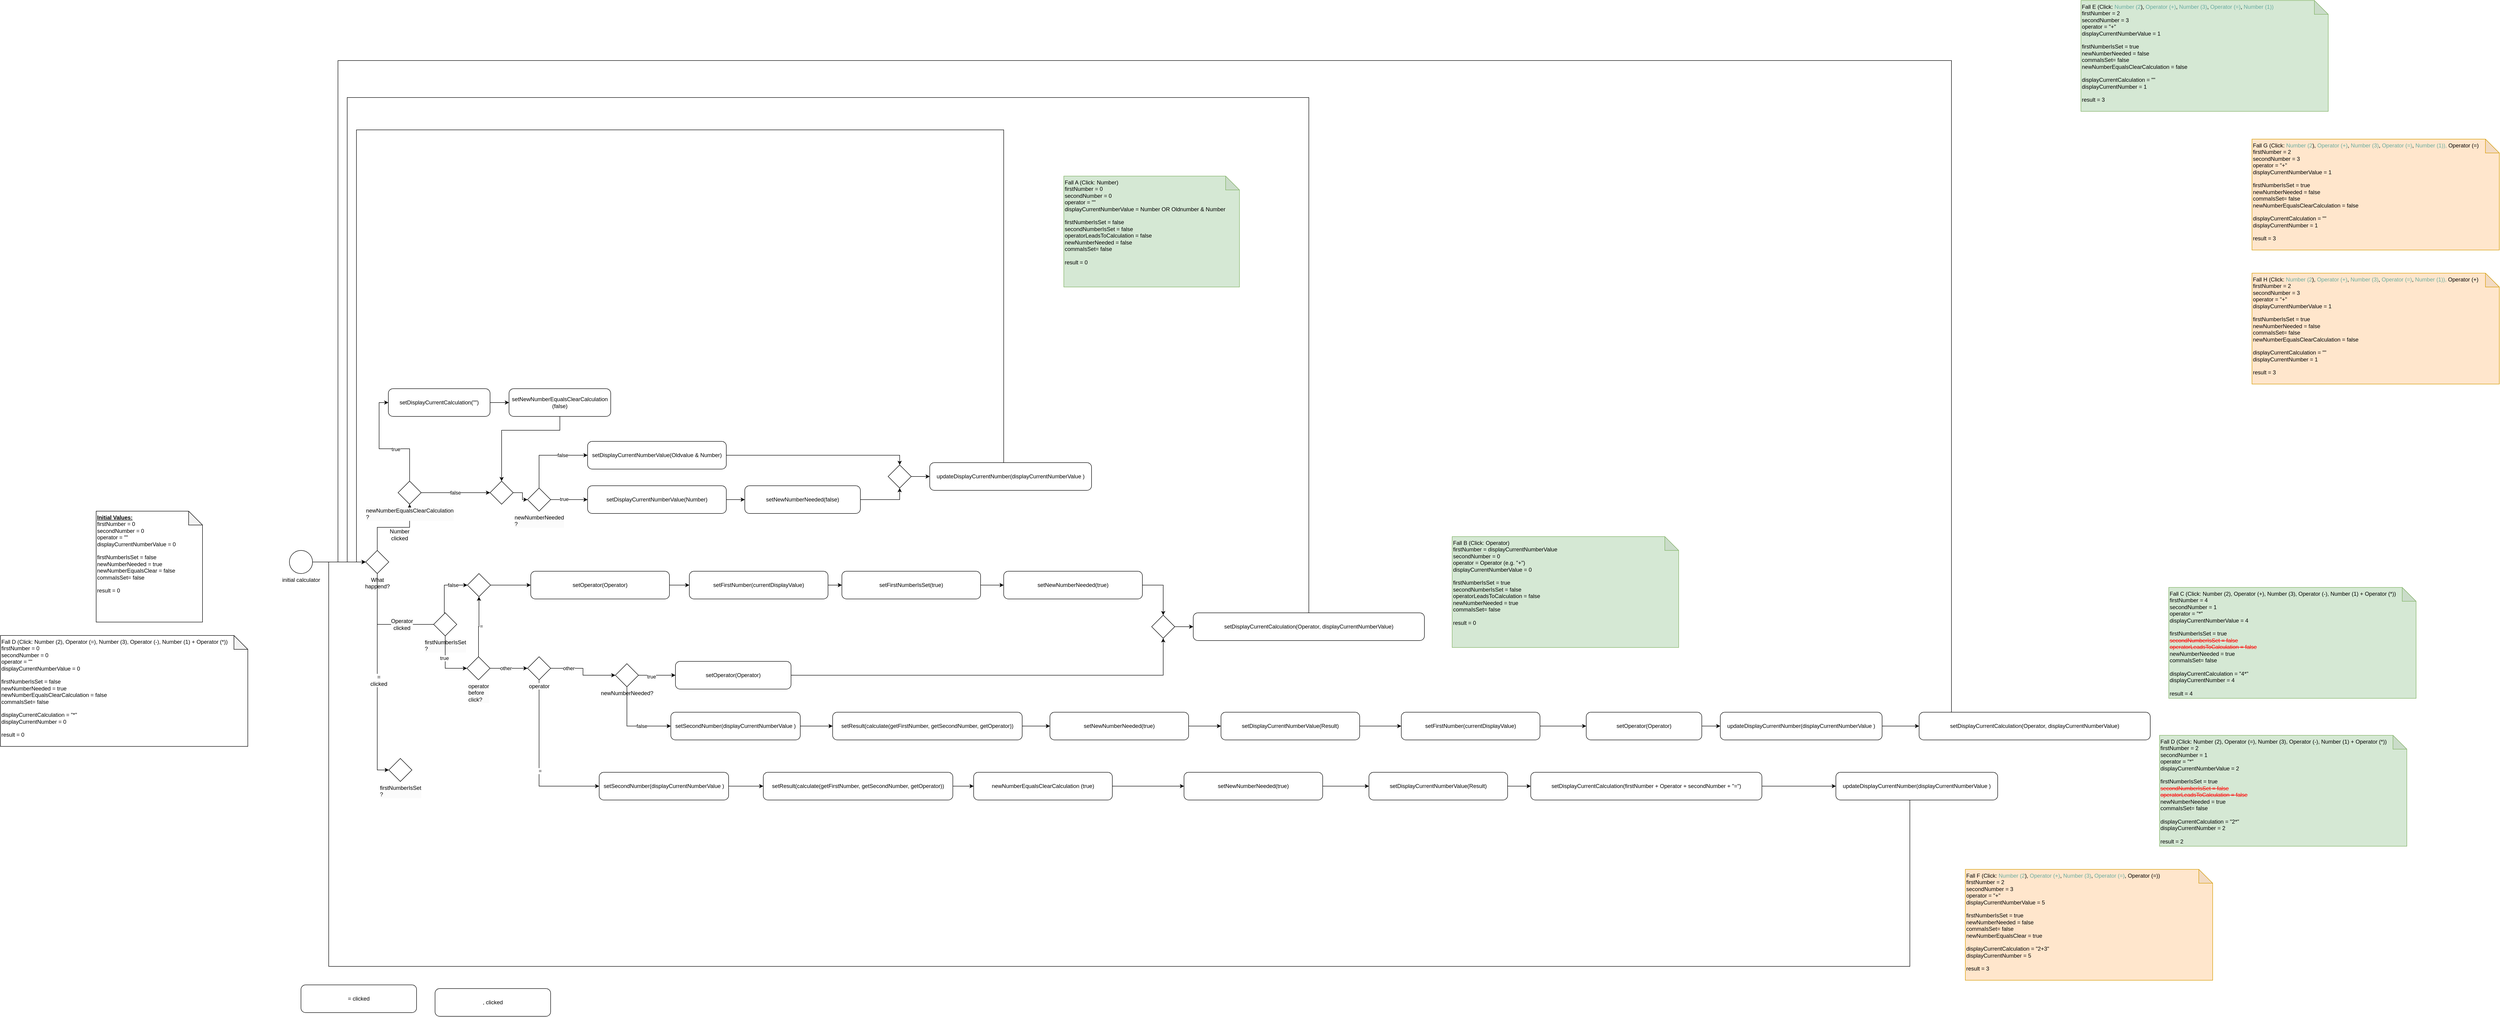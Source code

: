<mxfile version="24.6.4" type="github">
  <diagram name="Seite-1" id="TULq9JBRfpRznfRxP_a6">
    <mxGraphModel dx="6327" dy="3875" grid="1" gridSize="10" guides="1" tooltips="1" connect="1" arrows="1" fold="1" page="1" pageScale="1" pageWidth="827" pageHeight="1169" math="0" shadow="0">
      <root>
        <mxCell id="0" />
        <mxCell id="1" parent="0" />
        <mxCell id="Fg-CaH6uWcmNjKKQL-Lb-59" value="initial calculator&lt;div&gt;&lt;br&gt;&lt;/div&gt;" style="points=[[0.145,0.145,0],[0.5,0,0],[0.855,0.145,0],[1,0.5,0],[0.855,0.855,0],[0.5,1,0],[0.145,0.855,0],[0,0.5,0]];shape=mxgraph.bpmn.event;html=1;verticalLabelPosition=bottom;labelBackgroundColor=#ffffff;verticalAlign=top;align=center;perimeter=ellipsePerimeter;outlineConnect=0;aspect=fixed;outline=standard;symbol=general;" parent="1" vertex="1">
          <mxGeometry x="5" y="1330" width="50" height="50" as="geometry" />
        </mxCell>
        <mxCell id="Fg-CaH6uWcmNjKKQL-Lb-60" value="&lt;b style=&quot;&quot;&gt;&lt;u&gt;Initial Values:&lt;/u&gt;&lt;/b&gt;&lt;div style=&quot;&quot;&gt;firstNumber = 0&lt;/div&gt;&lt;div style=&quot;&quot;&gt;secondNumber = 0&lt;/div&gt;&lt;div style=&quot;&quot;&gt;&lt;span style=&quot;background-color: initial;&quot;&gt;operator = &quot;&quot;&lt;/span&gt;&lt;br&gt;&lt;/div&gt;&lt;div style=&quot;&quot;&gt;displayCurrentNumberValue = 0&lt;/div&gt;&lt;div style=&quot;&quot;&gt;&lt;br&gt;&lt;/div&gt;&lt;div style=&quot;&quot;&gt;firstNumberIsSet = false&lt;/div&gt;&lt;div style=&quot;&quot;&gt;newNumberNeeded = true&lt;br&gt;&lt;/div&gt;&lt;div style=&quot;&quot;&gt;newNumberEqualsClear = false&lt;br&gt;&lt;/div&gt;&lt;div style=&quot;&quot;&gt;commaIsSet= false&lt;/div&gt;&lt;div style=&quot;&quot;&gt;&lt;br&gt;&lt;/div&gt;&lt;div style=&quot;&quot;&gt;result = 0&lt;/div&gt;&lt;div style=&quot;&quot;&gt;&lt;br&gt;&lt;/div&gt;&lt;div style=&quot;&quot;&gt;&lt;br&gt;&lt;/div&gt;" style="shape=note;whiteSpace=wrap;html=1;backgroundOutline=1;darkOpacity=0.05;align=left;verticalAlign=top;" parent="1" vertex="1">
          <mxGeometry x="-413" y="1245" width="230" height="240" as="geometry" />
        </mxCell>
        <mxCell id="bzTohuIg5KcH0WSMDgMn-2" style="edgeStyle=orthogonalEdgeStyle;rounded=0;orthogonalLoop=1;jettySize=auto;html=1;entryX=0;entryY=0.5;entryDx=0;entryDy=0;entryPerimeter=0;" parent="1" source="Fg-CaH6uWcmNjKKQL-Lb-59" target="bzTohuIg5KcH0WSMDgMn-10" edge="1">
          <mxGeometry relative="1" as="geometry">
            <mxPoint x="140.0" y="1355" as="targetPoint" />
          </mxGeometry>
        </mxCell>
        <mxCell id="bzTohuIg5KcH0WSMDgMn-4" value="= clicked" style="points=[[0.25,0,0],[0.5,0,0],[0.75,0,0],[1,0.25,0],[1,0.5,0],[1,0.75,0],[0.75,1,0],[0.5,1,0],[0.25,1,0],[0,0.75,0],[0,0.5,0],[0,0.25,0]];shape=mxgraph.bpmn.task;whiteSpace=wrap;rectStyle=rounded;size=10;html=1;container=1;expand=0;collapsible=0;taskMarker=abstract;" parent="1" vertex="1">
          <mxGeometry x="30" y="2270" width="250" height="60" as="geometry" />
        </mxCell>
        <mxCell id="bzTohuIg5KcH0WSMDgMn-6" value=", clicked" style="points=[[0.25,0,0],[0.5,0,0],[0.75,0,0],[1,0.25,0],[1,0.5,0],[1,0.75,0],[0.75,1,0],[0.5,1,0],[0.25,1,0],[0,0.75,0],[0,0.5,0],[0,0.25,0]];shape=mxgraph.bpmn.task;whiteSpace=wrap;rectStyle=rounded;size=10;html=1;container=1;expand=0;collapsible=0;taskMarker=abstract;" parent="1" vertex="1">
          <mxGeometry x="320" y="2278" width="250" height="60" as="geometry" />
        </mxCell>
        <mxCell id="bzTohuIg5KcH0WSMDgMn-7" style="edgeStyle=orthogonalEdgeStyle;rounded=0;orthogonalLoop=1;jettySize=auto;html=1;exitX=0.5;exitY=0;exitDx=0;exitDy=0;entryX=0.5;entryY=1;entryDx=0;entryDy=0;exitPerimeter=0;entryPerimeter=0;" parent="1" source="bzTohuIg5KcH0WSMDgMn-10" target="riTxQ7_qYJKk73l6RCX5-39" edge="1">
          <mxGeometry relative="1" as="geometry">
            <mxPoint x="180.0" y="1315" as="sourcePoint" />
            <mxPoint x="370" y="1275" as="targetPoint" />
          </mxGeometry>
        </mxCell>
        <mxCell id="bzTohuIg5KcH0WSMDgMn-8" value="&lt;span style=&quot;font-size: 12px; text-wrap: wrap; background-color: rgb(251, 251, 251);&quot;&gt;Number clicked&lt;/span&gt;" style="edgeLabel;html=1;align=center;verticalAlign=middle;resizable=0;points=[];" parent="bzTohuIg5KcH0WSMDgMn-7" vertex="1" connectable="0">
          <mxGeometry x="0.056" y="-1" relative="1" as="geometry">
            <mxPoint x="8" y="15" as="offset" />
          </mxGeometry>
        </mxCell>
        <mxCell id="bzTohuIg5KcH0WSMDgMn-10" value="&lt;span style=&quot;text-wrap: wrap; background-color: rgb(251, 251, 251);&quot;&gt;What happend?&lt;/span&gt;" style="points=[[0.25,0.25,0],[0.5,0,0],[0.75,0.25,0],[1,0.5,0],[0.75,0.75,0],[0.5,1,0],[0.25,0.75,0],[0,0.5,0]];shape=mxgraph.bpmn.gateway2;html=1;verticalLabelPosition=bottom;labelBackgroundColor=#ffffff;verticalAlign=top;align=center;perimeter=rhombusPerimeter;outlineConnect=0;outline=none;symbol=none;" parent="1" vertex="1">
          <mxGeometry x="170" y="1330" width="50" height="50" as="geometry" />
        </mxCell>
        <mxCell id="bzTohuIg5KcH0WSMDgMn-33" style="edgeStyle=orthogonalEdgeStyle;rounded=0;orthogonalLoop=1;jettySize=auto;html=1;exitX=0.5;exitY=1;exitDx=0;exitDy=0;exitPerimeter=0;entryX=0;entryY=0.5;entryDx=0;entryDy=0;entryPerimeter=0;" parent="1" source="bzTohuIg5KcH0WSMDgMn-10" target="SQ6d-c_O_gUoqqVQVbk4-1" edge="1">
          <mxGeometry relative="1" as="geometry">
            <mxPoint x="280" y="1600" as="targetPoint" />
            <Array as="points">
              <mxPoint x="195" y="1490" />
              <mxPoint x="350" y="1490" />
            </Array>
          </mxGeometry>
        </mxCell>
        <mxCell id="bzTohuIg5KcH0WSMDgMn-35" value="&lt;span style=&quot;font-size: 12px; text-wrap: wrap; background-color: rgb(251, 251, 251);&quot;&gt;Operator clicked&lt;/span&gt;" style="edgeLabel;html=1;align=center;verticalAlign=middle;resizable=0;points=[];" parent="bzTohuIg5KcH0WSMDgMn-33" vertex="1" connectable="0">
          <mxGeometry x="-0.053" y="2" relative="1" as="geometry">
            <mxPoint x="22" y="2" as="offset" />
          </mxGeometry>
        </mxCell>
        <mxCell id="bzTohuIg5KcH0WSMDgMn-11" value="&lt;div style=&quot;text-align: left; text-wrap: wrap; background-color: rgb(251, 251, 251);&quot;&gt;newNumberNeeded ?&lt;/div&gt;" style="points=[[0.25,0.25,0],[0.5,0,0],[0.75,0.25,0],[1,0.5,0],[0.75,0.75,0],[0.5,1,0],[0.25,0.75,0],[0,0.5,0]];shape=mxgraph.bpmn.gateway2;html=1;verticalLabelPosition=bottom;labelBackgroundColor=#ffffff;verticalAlign=top;align=center;perimeter=rhombusPerimeter;outlineConnect=0;outline=none;symbol=none;" parent="1" vertex="1">
          <mxGeometry x="520" y="1195" width="50" height="50" as="geometry" />
        </mxCell>
        <mxCell id="bzTohuIg5KcH0WSMDgMn-16" value="&lt;span style=&quot;text-align: left;&quot;&gt;setDisplayCurrentNumberValue(Number)&lt;/span&gt;" style="points=[[0.25,0,0],[0.5,0,0],[0.75,0,0],[1,0.25,0],[1,0.5,0],[1,0.75,0],[0.75,1,0],[0.5,1,0],[0.25,1,0],[0,0.75,0],[0,0.5,0],[0,0.25,0]];shape=mxgraph.bpmn.task;whiteSpace=wrap;rectStyle=rounded;size=10;html=1;container=1;expand=0;collapsible=0;taskMarker=abstract;" parent="1" vertex="1">
          <mxGeometry x="650" y="1190" width="300" height="60" as="geometry" />
        </mxCell>
        <mxCell id="bzTohuIg5KcH0WSMDgMn-17" style="edgeStyle=orthogonalEdgeStyle;rounded=0;orthogonalLoop=1;jettySize=auto;html=1;entryX=0;entryY=0.5;entryDx=0;entryDy=0;entryPerimeter=0;" parent="1" source="bzTohuIg5KcH0WSMDgMn-11" target="bzTohuIg5KcH0WSMDgMn-16" edge="1">
          <mxGeometry relative="1" as="geometry" />
        </mxCell>
        <mxCell id="bzTohuIg5KcH0WSMDgMn-18" value="true" style="edgeLabel;html=1;align=center;verticalAlign=middle;resizable=0;points=[];" parent="bzTohuIg5KcH0WSMDgMn-17" vertex="1" connectable="0">
          <mxGeometry x="-0.283" y="1" relative="1" as="geometry">
            <mxPoint as="offset" />
          </mxGeometry>
        </mxCell>
        <mxCell id="bzTohuIg5KcH0WSMDgMn-19" value="&lt;span style=&quot;text-align: left;&quot;&gt;setDisplayCurrentNumberValue(Oldvalue &amp;amp; Number)&lt;/span&gt;" style="points=[[0.25,0,0],[0.5,0,0],[0.75,0,0],[1,0.25,0],[1,0.5,0],[1,0.75,0],[0.75,1,0],[0.5,1,0],[0.25,1,0],[0,0.75,0],[0,0.5,0],[0,0.25,0]];shape=mxgraph.bpmn.task;whiteSpace=wrap;rectStyle=rounded;size=10;html=1;container=1;expand=0;collapsible=0;taskMarker=abstract;" parent="1" vertex="1">
          <mxGeometry x="650" y="1094" width="300" height="60" as="geometry" />
        </mxCell>
        <mxCell id="bzTohuIg5KcH0WSMDgMn-20" style="edgeStyle=orthogonalEdgeStyle;rounded=0;orthogonalLoop=1;jettySize=auto;html=1;entryX=0;entryY=0.5;entryDx=0;entryDy=0;entryPerimeter=0;exitX=0.5;exitY=0;exitDx=0;exitDy=0;exitPerimeter=0;" parent="1" source="bzTohuIg5KcH0WSMDgMn-11" target="bzTohuIg5KcH0WSMDgMn-19" edge="1">
          <mxGeometry relative="1" as="geometry">
            <Array as="points">
              <mxPoint x="545" y="1124" />
            </Array>
          </mxGeometry>
        </mxCell>
        <mxCell id="bzTohuIg5KcH0WSMDgMn-22" value="false" style="edgeLabel;html=1;align=center;verticalAlign=middle;resizable=0;points=[];" parent="bzTohuIg5KcH0WSMDgMn-20" vertex="1" connectable="0">
          <mxGeometry x="-0.019" y="-1" relative="1" as="geometry">
            <mxPoint x="35" y="-1" as="offset" />
          </mxGeometry>
        </mxCell>
        <mxCell id="bzTohuIg5KcH0WSMDgMn-23" value="&lt;div style=&quot;text-align: left;&quot;&gt;setNewNumberNeeded(false)&lt;/div&gt;" style="points=[[0.25,0,0],[0.5,0,0],[0.75,0,0],[1,0.25,0],[1,0.5,0],[1,0.75,0],[0.75,1,0],[0.5,1,0],[0.25,1,0],[0,0.75,0],[0,0.5,0],[0,0.25,0]];shape=mxgraph.bpmn.task;whiteSpace=wrap;rectStyle=rounded;size=10;html=1;container=1;expand=0;collapsible=0;taskMarker=abstract;" parent="1" vertex="1">
          <mxGeometry x="990" y="1190" width="250" height="60" as="geometry" />
        </mxCell>
        <mxCell id="bzTohuIg5KcH0WSMDgMn-24" value="&lt;div style=&quot;text-align: left;&quot;&gt;updateDisplayCurrentNumber(&lt;span style=&quot;background-color: initial;&quot;&gt;displayCurrentNumberValue&lt;/span&gt;&lt;span style=&quot;background-color: initial;&quot;&gt;&amp;nbsp;)&lt;/span&gt;&lt;/div&gt;" style="points=[[0.25,0,0],[0.5,0,0],[0.75,0,0],[1,0.25,0],[1,0.5,0],[1,0.75,0],[0.75,1,0],[0.5,1,0],[0.25,1,0],[0,0.75,0],[0,0.5,0],[0,0.25,0]];shape=mxgraph.bpmn.task;whiteSpace=wrap;rectStyle=rounded;size=10;html=1;container=1;expand=0;collapsible=0;taskMarker=abstract;" parent="1" vertex="1">
          <mxGeometry x="1390" y="1140" width="350" height="60" as="geometry" />
        </mxCell>
        <mxCell id="bzTohuIg5KcH0WSMDgMn-25" value="&lt;div style=&quot;text-align: left; text-wrap: wrap; background-color: rgb(251, 251, 251);&quot;&gt;&lt;br&gt;&lt;/div&gt;" style="points=[[0.25,0.25,0],[0.5,0,0],[0.75,0.25,0],[1,0.5,0],[0.75,0.75,0],[0.5,1,0],[0.25,0.75,0],[0,0.5,0]];shape=mxgraph.bpmn.gateway2;html=1;verticalLabelPosition=bottom;labelBackgroundColor=#ffffff;verticalAlign=top;align=center;perimeter=rhombusPerimeter;outlineConnect=0;outline=none;symbol=none;" parent="1" vertex="1">
          <mxGeometry x="1300" y="1145" width="50" height="50" as="geometry" />
        </mxCell>
        <mxCell id="bzTohuIg5KcH0WSMDgMn-26" style="edgeStyle=orthogonalEdgeStyle;rounded=0;orthogonalLoop=1;jettySize=auto;html=1;entryX=0;entryY=0.5;entryDx=0;entryDy=0;entryPerimeter=0;" parent="1" source="bzTohuIg5KcH0WSMDgMn-16" target="bzTohuIg5KcH0WSMDgMn-23" edge="1">
          <mxGeometry relative="1" as="geometry" />
        </mxCell>
        <mxCell id="bzTohuIg5KcH0WSMDgMn-27" style="edgeStyle=orthogonalEdgeStyle;rounded=0;orthogonalLoop=1;jettySize=auto;html=1;entryX=0.5;entryY=0;entryDx=0;entryDy=0;entryPerimeter=0;" parent="1" source="bzTohuIg5KcH0WSMDgMn-19" target="bzTohuIg5KcH0WSMDgMn-25" edge="1">
          <mxGeometry relative="1" as="geometry" />
        </mxCell>
        <mxCell id="bzTohuIg5KcH0WSMDgMn-28" style="edgeStyle=orthogonalEdgeStyle;rounded=0;orthogonalLoop=1;jettySize=auto;html=1;entryX=0.5;entryY=1;entryDx=0;entryDy=0;entryPerimeter=0;" parent="1" source="bzTohuIg5KcH0WSMDgMn-23" target="bzTohuIg5KcH0WSMDgMn-25" edge="1">
          <mxGeometry relative="1" as="geometry" />
        </mxCell>
        <mxCell id="bzTohuIg5KcH0WSMDgMn-29" style="edgeStyle=orthogonalEdgeStyle;rounded=0;orthogonalLoop=1;jettySize=auto;html=1;entryX=0;entryY=0.5;entryDx=0;entryDy=0;entryPerimeter=0;" parent="1" source="bzTohuIg5KcH0WSMDgMn-25" target="bzTohuIg5KcH0WSMDgMn-24" edge="1">
          <mxGeometry relative="1" as="geometry" />
        </mxCell>
        <mxCell id="bzTohuIg5KcH0WSMDgMn-32" value="&lt;div style=&quot;&quot;&gt;Fall A (Click: Number)&lt;/div&gt;&lt;div style=&quot;&quot;&gt;firstNumber = 0&lt;/div&gt;&lt;div style=&quot;&quot;&gt;secondNumber = 0&lt;/div&gt;&lt;div style=&quot;&quot;&gt;&lt;span style=&quot;background-color: initial;&quot;&gt;operator = &quot;&quot;&lt;/span&gt;&lt;br&gt;&lt;/div&gt;&lt;div style=&quot;&quot;&gt;displayCurrentNumberValue = Number OR Oldnumber &amp;amp; Number&lt;/div&gt;&lt;div style=&quot;&quot;&gt;&lt;br&gt;&lt;/div&gt;&lt;div style=&quot;&quot;&gt;firstNumberIsSet = false&lt;br&gt;&lt;/div&gt;&lt;div style=&quot;&quot;&gt;secondNumberIsSet = false&lt;br&gt;&lt;/div&gt;&lt;div style=&quot;&quot;&gt;operatorLeadsToCalculation = false&lt;/div&gt;&lt;div style=&quot;&quot;&gt;newNumberNeeded = false&lt;br&gt;&lt;/div&gt;&lt;div style=&quot;&quot;&gt;commaIsSet= false&lt;/div&gt;&lt;div style=&quot;&quot;&gt;&lt;br&gt;&lt;/div&gt;&lt;div style=&quot;&quot;&gt;result = 0&lt;/div&gt;&lt;div style=&quot;&quot;&gt;&lt;br&gt;&lt;/div&gt;&lt;div style=&quot;&quot;&gt;&lt;br&gt;&lt;/div&gt;" style="shape=note;whiteSpace=wrap;html=1;backgroundOutline=1;darkOpacity=0.05;align=left;verticalAlign=top;fillColor=#d5e8d4;strokeColor=#82b366;" parent="1" vertex="1">
          <mxGeometry x="1680" y="520" width="380" height="240" as="geometry" />
        </mxCell>
        <mxCell id="bzTohuIg5KcH0WSMDgMn-34" value="&lt;span style=&quot;text-align: left;&quot;&gt;setOperator(Operator)&lt;/span&gt;" style="points=[[0.25,0,0],[0.5,0,0],[0.75,0,0],[1,0.25,0],[1,0.5,0],[1,0.75,0],[0.75,1,0],[0.5,1,0],[0.25,1,0],[0,0.75,0],[0,0.5,0],[0,0.25,0]];shape=mxgraph.bpmn.task;whiteSpace=wrap;rectStyle=rounded;size=10;html=1;container=1;expand=0;collapsible=0;taskMarker=abstract;" parent="1" vertex="1">
          <mxGeometry x="840" y="1570" width="250" height="60" as="geometry" />
        </mxCell>
        <mxCell id="bzTohuIg5KcH0WSMDgMn-36" style="edgeStyle=orthogonalEdgeStyle;rounded=0;orthogonalLoop=1;jettySize=auto;html=1;entryX=0;entryY=0.5;entryDx=0;entryDy=0;entryPerimeter=0;" parent="1" source="bzTohuIg5KcH0WSMDgMn-24" target="bzTohuIg5KcH0WSMDgMn-10" edge="1">
          <mxGeometry relative="1" as="geometry">
            <Array as="points">
              <mxPoint x="1550" y="420" />
              <mxPoint x="150" y="420" />
              <mxPoint x="150" y="1355" />
            </Array>
          </mxGeometry>
        </mxCell>
        <mxCell id="SQ6d-c_O_gUoqqVQVbk4-6" style="edgeStyle=orthogonalEdgeStyle;rounded=0;orthogonalLoop=1;jettySize=auto;html=1;entryX=0;entryY=0.5;entryDx=0;entryDy=0;entryPerimeter=0;exitX=0.5;exitY=0;exitDx=0;exitDy=0;exitPerimeter=0;" parent="1" source="SQ6d-c_O_gUoqqVQVbk4-1" target="riTxQ7_qYJKk73l6RCX5-11" edge="1">
          <mxGeometry relative="1" as="geometry">
            <mxPoint x="470" y="1390" as="targetPoint" />
            <Array as="points">
              <mxPoint x="340" y="1465" />
              <mxPoint x="340" y="1405" />
            </Array>
          </mxGeometry>
        </mxCell>
        <mxCell id="SQ6d-c_O_gUoqqVQVbk4-7" value="false" style="edgeLabel;html=1;align=center;verticalAlign=middle;resizable=0;points=[];" parent="SQ6d-c_O_gUoqqVQVbk4-6" vertex="1" connectable="0">
          <mxGeometry x="0.605" y="-1" relative="1" as="geometry">
            <mxPoint x="-9" y="-1" as="offset" />
          </mxGeometry>
        </mxCell>
        <mxCell id="SQ6d-c_O_gUoqqVQVbk4-1" value="&lt;div style=&quot;text-align: left; text-wrap: wrap; background-color: rgb(251, 251, 251);&quot;&gt;firstNumberIsSet ?&lt;br&gt;&lt;/div&gt;" style="points=[[0.25,0.25,0],[0.5,0,0],[0.75,0.25,0],[1,0.5,0],[0.75,0.75,0],[0.5,1,0],[0.25,0.75,0],[0,0.5,0]];shape=mxgraph.bpmn.gateway2;html=1;verticalLabelPosition=bottom;labelBackgroundColor=#ffffff;verticalAlign=top;align=center;perimeter=rhombusPerimeter;outlineConnect=0;outline=none;symbol=none;" parent="1" vertex="1">
          <mxGeometry x="317" y="1465" width="50" height="50" as="geometry" />
        </mxCell>
        <mxCell id="SQ6d-c_O_gUoqqVQVbk4-4" style="edgeStyle=orthogonalEdgeStyle;rounded=0;orthogonalLoop=1;jettySize=auto;html=1;entryX=0;entryY=0.5;entryDx=0;entryDy=0;entryPerimeter=0;exitX=0.5;exitY=1;exitDx=0;exitDy=0;exitPerimeter=0;" parent="1" source="SQ6d-c_O_gUoqqVQVbk4-1" target="riTxQ7_qYJKk73l6RCX5-10" edge="1">
          <mxGeometry relative="1" as="geometry" />
        </mxCell>
        <mxCell id="SQ6d-c_O_gUoqqVQVbk4-5" value="true" style="edgeLabel;html=1;align=center;verticalAlign=middle;resizable=0;points=[];" parent="SQ6d-c_O_gUoqqVQVbk4-4" vertex="1" connectable="0">
          <mxGeometry x="-0.186" y="-2" relative="1" as="geometry">
            <mxPoint as="offset" />
          </mxGeometry>
        </mxCell>
        <mxCell id="SQ6d-c_O_gUoqqVQVbk4-9" value="&lt;span style=&quot;text-align: left;&quot;&gt;setOperator(Operator)&lt;/span&gt;" style="points=[[0.25,0,0],[0.5,0,0],[0.75,0,0],[1,0.25,0],[1,0.5,0],[1,0.75,0],[0.75,1,0],[0.5,1,0],[0.25,1,0],[0,0.75,0],[0,0.5,0],[0,0.25,0]];shape=mxgraph.bpmn.task;whiteSpace=wrap;rectStyle=rounded;size=10;html=1;container=1;expand=0;collapsible=0;taskMarker=abstract;" parent="1" vertex="1">
          <mxGeometry x="527" y="1375" width="300" height="60" as="geometry" />
        </mxCell>
        <mxCell id="SQ6d-c_O_gUoqqVQVbk4-10" style="edgeStyle=orthogonalEdgeStyle;rounded=0;orthogonalLoop=1;jettySize=auto;html=1;entryX=0.5;entryY=0;entryDx=0;entryDy=0;entryPerimeter=0;" parent="1" source="SQ6d-c_O_gUoqqVQVbk4-18" target="SQ6d-c_O_gUoqqVQVbk4-24" edge="1">
          <mxGeometry relative="1" as="geometry">
            <mxPoint x="790" y="1400" as="targetPoint" />
          </mxGeometry>
        </mxCell>
        <mxCell id="SQ6d-c_O_gUoqqVQVbk4-52" style="edgeStyle=orthogonalEdgeStyle;rounded=0;orthogonalLoop=1;jettySize=auto;html=1;" parent="1" source="SQ6d-c_O_gUoqqVQVbk4-11" target="bzTohuIg5KcH0WSMDgMn-10" edge="1">
          <mxGeometry relative="1" as="geometry">
            <Array as="points">
              <mxPoint x="2210" y="350" />
              <mxPoint x="130" y="350" />
              <mxPoint x="130" y="1355" />
            </Array>
          </mxGeometry>
        </mxCell>
        <mxCell id="SQ6d-c_O_gUoqqVQVbk4-11" value="&lt;span style=&quot;text-align: left;&quot;&gt;setDisplayCurrentCalculation(Operator,&amp;nbsp;&lt;/span&gt;&lt;span style=&quot;text-align: left;&quot;&gt;displayCurrentNumberValue&lt;/span&gt;&lt;span style=&quot;text-align: left;&quot;&gt;)&lt;/span&gt;" style="points=[[0.25,0,0],[0.5,0,0],[0.75,0,0],[1,0.25,0],[1,0.5,0],[1,0.75,0],[0.75,1,0],[0.5,1,0],[0.25,1,0],[0,0.75,0],[0,0.5,0],[0,0.25,0]];shape=mxgraph.bpmn.task;whiteSpace=wrap;rectStyle=rounded;size=10;html=1;container=1;expand=0;collapsible=0;taskMarker=abstract;" parent="1" vertex="1">
          <mxGeometry x="1960" y="1465" width="500" height="60" as="geometry" />
        </mxCell>
        <mxCell id="SQ6d-c_O_gUoqqVQVbk4-14" value="" style="edgeStyle=orthogonalEdgeStyle;rounded=0;orthogonalLoop=1;jettySize=auto;html=1;entryX=0;entryY=0.5;entryDx=0;entryDy=0;entryPerimeter=0;" parent="1" source="SQ6d-c_O_gUoqqVQVbk4-9" target="SQ6d-c_O_gUoqqVQVbk4-13" edge="1">
          <mxGeometry relative="1" as="geometry">
            <mxPoint x="750" y="1400" as="sourcePoint" />
            <mxPoint x="1200" y="1400" as="targetPoint" />
          </mxGeometry>
        </mxCell>
        <mxCell id="SQ6d-c_O_gUoqqVQVbk4-13" value="&lt;span style=&quot;text-align: left;&quot;&gt;setFirstNumber(currentDisplayValue)&lt;/span&gt;" style="points=[[0.25,0,0],[0.5,0,0],[0.75,0,0],[1,0.25,0],[1,0.5,0],[1,0.75,0],[0.75,1,0],[0.5,1,0],[0.25,1,0],[0,0.75,0],[0,0.5,0],[0,0.25,0]];shape=mxgraph.bpmn.task;whiteSpace=wrap;rectStyle=rounded;size=10;html=1;container=1;expand=0;collapsible=0;taskMarker=abstract;" parent="1" vertex="1">
          <mxGeometry x="870" y="1375" width="300" height="60" as="geometry" />
        </mxCell>
        <mxCell id="SQ6d-c_O_gUoqqVQVbk4-15" value="&lt;div style=&quot;&quot;&gt;Fall B (Click: Operator)&lt;/div&gt;&lt;div style=&quot;&quot;&gt;firstNumber = displayCurrentNumberValue&amp;nbsp;&lt;/div&gt;&lt;div style=&quot;&quot;&gt;secondNumber = 0&lt;/div&gt;&lt;div style=&quot;&quot;&gt;&lt;span style=&quot;background-color: initial;&quot;&gt;operator = Operator (e.g. &quot;+&quot;)&lt;/span&gt;&lt;br&gt;&lt;/div&gt;&lt;div style=&quot;&quot;&gt;displayCurrentNumberValue = 0&lt;/div&gt;&lt;div style=&quot;&quot;&gt;&lt;br&gt;&lt;/div&gt;&lt;div style=&quot;&quot;&gt;firstNumberIsSet = true&lt;br&gt;&lt;/div&gt;&lt;div style=&quot;&quot;&gt;secondNumberIsSet = false&lt;br&gt;&lt;/div&gt;&lt;div style=&quot;&quot;&gt;operatorLeadsToCalculation = false&lt;/div&gt;&lt;div style=&quot;&quot;&gt;newNumberNeeded = true&lt;br&gt;&lt;/div&gt;&lt;div style=&quot;&quot;&gt;commaIsSet= false&lt;/div&gt;&lt;div style=&quot;&quot;&gt;&lt;br&gt;&lt;/div&gt;&lt;div style=&quot;&quot;&gt;result = 0&lt;/div&gt;&lt;div style=&quot;&quot;&gt;&lt;br&gt;&lt;/div&gt;&lt;div style=&quot;&quot;&gt;&lt;br&gt;&lt;/div&gt;" style="shape=note;whiteSpace=wrap;html=1;backgroundOutline=1;darkOpacity=0.05;align=left;verticalAlign=top;fillColor=#d5e8d4;strokeColor=#82b366;" parent="1" vertex="1">
          <mxGeometry x="2520" y="1300" width="490" height="240" as="geometry" />
        </mxCell>
        <mxCell id="SQ6d-c_O_gUoqqVQVbk4-16" value="&lt;span style=&quot;text-align: left;&quot;&gt;setFirstNumberIsSet(true)&lt;/span&gt;" style="points=[[0.25,0,0],[0.5,0,0],[0.75,0,0],[1,0.25,0],[1,0.5,0],[1,0.75,0],[0.75,1,0],[0.5,1,0],[0.25,1,0],[0,0.75,0],[0,0.5,0],[0,0.25,0]];shape=mxgraph.bpmn.task;whiteSpace=wrap;rectStyle=rounded;size=10;html=1;container=1;expand=0;collapsible=0;taskMarker=abstract;" parent="1" vertex="1">
          <mxGeometry x="1200" y="1375" width="300" height="60" as="geometry" />
        </mxCell>
        <mxCell id="SQ6d-c_O_gUoqqVQVbk4-19" value="" style="edgeStyle=orthogonalEdgeStyle;rounded=0;orthogonalLoop=1;jettySize=auto;html=1;entryX=0;entryY=0.5;entryDx=0;entryDy=0;entryPerimeter=0;" parent="1" source="SQ6d-c_O_gUoqqVQVbk4-13" target="SQ6d-c_O_gUoqqVQVbk4-16" edge="1">
          <mxGeometry relative="1" as="geometry">
            <mxPoint x="1130" y="1400" as="sourcePoint" />
            <mxPoint x="1981" y="1400" as="targetPoint" />
          </mxGeometry>
        </mxCell>
        <mxCell id="SQ6d-c_O_gUoqqVQVbk4-18" value="&lt;span style=&quot;text-align: left;&quot;&gt;setNewNumberNeeded(true)&lt;/span&gt;" style="points=[[0.25,0,0],[0.5,0,0],[0.75,0,0],[1,0.25,0],[1,0.5,0],[1,0.75,0],[0.75,1,0],[0.5,1,0],[0.25,1,0],[0,0.75,0],[0,0.5,0],[0,0.25,0]];shape=mxgraph.bpmn.task;whiteSpace=wrap;rectStyle=rounded;size=10;html=1;container=1;expand=0;collapsible=0;taskMarker=abstract;" parent="1" vertex="1">
          <mxGeometry x="1550" y="1375" width="300" height="60" as="geometry" />
        </mxCell>
        <mxCell id="SQ6d-c_O_gUoqqVQVbk4-20" style="edgeStyle=orthogonalEdgeStyle;rounded=0;orthogonalLoop=1;jettySize=auto;html=1;entryX=0;entryY=0.5;entryDx=0;entryDy=0;entryPerimeter=0;" parent="1" source="SQ6d-c_O_gUoqqVQVbk4-16" target="SQ6d-c_O_gUoqqVQVbk4-18" edge="1">
          <mxGeometry relative="1" as="geometry" />
        </mxCell>
        <mxCell id="SQ6d-c_O_gUoqqVQVbk4-24" value="&lt;div style=&quot;text-align: left; text-wrap: wrap; background-color: rgb(251, 251, 251);&quot;&gt;&lt;br&gt;&lt;/div&gt;" style="points=[[0.25,0.25,0],[0.5,0,0],[0.75,0.25,0],[1,0.5,0],[0.75,0.75,0],[0.5,1,0],[0.25,0.75,0],[0,0.5,0]];shape=mxgraph.bpmn.gateway2;html=1;verticalLabelPosition=bottom;labelBackgroundColor=#ffffff;verticalAlign=top;align=center;perimeter=rhombusPerimeter;outlineConnect=0;outline=none;symbol=none;" parent="1" vertex="1">
          <mxGeometry x="1870" y="1470" width="50" height="50" as="geometry" />
        </mxCell>
        <mxCell id="SQ6d-c_O_gUoqqVQVbk4-25" style="edgeStyle=orthogonalEdgeStyle;rounded=0;orthogonalLoop=1;jettySize=auto;html=1;entryX=0.5;entryY=1;entryDx=0;entryDy=0;entryPerimeter=0;exitX=1;exitY=0.5;exitDx=0;exitDy=0;exitPerimeter=0;" parent="1" source="bzTohuIg5KcH0WSMDgMn-34" target="SQ6d-c_O_gUoqqVQVbk4-24" edge="1">
          <mxGeometry relative="1" as="geometry" />
        </mxCell>
        <mxCell id="SQ6d-c_O_gUoqqVQVbk4-26" style="edgeStyle=orthogonalEdgeStyle;rounded=0;orthogonalLoop=1;jettySize=auto;html=1;entryX=0;entryY=0.5;entryDx=0;entryDy=0;entryPerimeter=0;" parent="1" source="SQ6d-c_O_gUoqqVQVbk4-24" target="SQ6d-c_O_gUoqqVQVbk4-11" edge="1">
          <mxGeometry relative="1" as="geometry" />
        </mxCell>
        <mxCell id="SQ6d-c_O_gUoqqVQVbk4-28" value="&lt;div style=&quot;text-align: left; text-wrap: wrap; background-color: rgb(251, 251, 251);&quot;&gt;newNumberNeeded?&lt;br&gt;&lt;/div&gt;" style="points=[[0.25,0.25,0],[0.5,0,0],[0.75,0.25,0],[1,0.5,0],[0.75,0.75,0],[0.5,1,0],[0.25,0.75,0],[0,0.5,0]];shape=mxgraph.bpmn.gateway2;html=1;verticalLabelPosition=bottom;labelBackgroundColor=#ffffff;verticalAlign=top;align=center;perimeter=rhombusPerimeter;outlineConnect=0;outline=none;symbol=none;" parent="1" vertex="1">
          <mxGeometry x="710" y="1575" width="50" height="50" as="geometry" />
        </mxCell>
        <mxCell id="SQ6d-c_O_gUoqqVQVbk4-31" value="&lt;span style=&quot;text-align: left;&quot;&gt;setResult(calculate(getFirstNumber, getSecondNumber, getOperator))&lt;/span&gt;" style="points=[[0.25,0,0],[0.5,0,0],[0.75,0,0],[1,0.25,0],[1,0.5,0],[1,0.75,0],[0.75,1,0],[0.5,1,0],[0.25,1,0],[0,0.75,0],[0,0.5,0],[0,0.25,0]];shape=mxgraph.bpmn.task;whiteSpace=wrap;rectStyle=rounded;size=10;html=1;container=1;expand=0;collapsible=0;taskMarker=abstract;" parent="1" vertex="1">
          <mxGeometry x="1180" y="1680" width="410" height="60" as="geometry" />
        </mxCell>
        <mxCell id="SQ6d-c_O_gUoqqVQVbk4-32" style="edgeStyle=orthogonalEdgeStyle;rounded=0;orthogonalLoop=1;jettySize=auto;html=1;entryX=0;entryY=0.5;entryDx=0;entryDy=0;entryPerimeter=0;" parent="1" source="SQ6d-c_O_gUoqqVQVbk4-28" target="SQ6d-c_O_gUoqqVQVbk4-34" edge="1">
          <mxGeometry relative="1" as="geometry">
            <Array as="points">
              <mxPoint x="735" y="1710" />
            </Array>
          </mxGeometry>
        </mxCell>
        <mxCell id="SQ6d-c_O_gUoqqVQVbk4-33" value="false" style="edgeLabel;html=1;align=center;verticalAlign=middle;resizable=0;points=[];" parent="SQ6d-c_O_gUoqqVQVbk4-32" vertex="1" connectable="0">
          <mxGeometry x="-0.015" y="-2" relative="1" as="geometry">
            <mxPoint x="28" y="-2" as="offset" />
          </mxGeometry>
        </mxCell>
        <mxCell id="SQ6d-c_O_gUoqqVQVbk4-34" value="&lt;span style=&quot;text-align: left;&quot;&gt;setSecondNumber(&lt;/span&gt;&lt;span style=&quot;text-align: left; background-color: initial;&quot;&gt;displayCurrentNumberValue&lt;/span&gt;&lt;span style=&quot;text-align: left; background-color: initial;&quot;&gt;&amp;nbsp;&lt;/span&gt;&lt;span style=&quot;text-align: left;&quot;&gt;)&lt;/span&gt;" style="points=[[0.25,0,0],[0.5,0,0],[0.75,0,0],[1,0.25,0],[1,0.5,0],[1,0.75,0],[0.75,1,0],[0.5,1,0],[0.25,1,0],[0,0.75,0],[0,0.5,0],[0,0.25,0]];shape=mxgraph.bpmn.task;whiteSpace=wrap;rectStyle=rounded;size=10;html=1;container=1;expand=0;collapsible=0;taskMarker=abstract;" parent="1" vertex="1">
          <mxGeometry x="830" y="1680" width="280" height="60" as="geometry" />
        </mxCell>
        <mxCell id="SQ6d-c_O_gUoqqVQVbk4-35" style="edgeStyle=orthogonalEdgeStyle;rounded=0;orthogonalLoop=1;jettySize=auto;html=1;entryX=0;entryY=0.5;entryDx=0;entryDy=0;entryPerimeter=0;" parent="1" source="SQ6d-c_O_gUoqqVQVbk4-34" target="SQ6d-c_O_gUoqqVQVbk4-31" edge="1">
          <mxGeometry relative="1" as="geometry" />
        </mxCell>
        <mxCell id="SQ6d-c_O_gUoqqVQVbk4-36" value="&lt;span style=&quot;text-align: left;&quot;&gt;setFirstNumber(currentDisplayValue)&lt;/span&gt;" style="points=[[0.25,0,0],[0.5,0,0],[0.75,0,0],[1,0.25,0],[1,0.5,0],[1,0.75,0],[0.75,1,0],[0.5,1,0],[0.25,1,0],[0,0.75,0],[0,0.5,0],[0,0.25,0]];shape=mxgraph.bpmn.task;whiteSpace=wrap;rectStyle=rounded;size=10;html=1;container=1;expand=0;collapsible=0;taskMarker=abstract;" parent="1" vertex="1">
          <mxGeometry x="2410" y="1680" width="300" height="60" as="geometry" />
        </mxCell>
        <mxCell id="SQ6d-c_O_gUoqqVQVbk4-37" value="&lt;span style=&quot;text-align: left;&quot;&gt;setDisplayCurrentNumberValue(Result)&lt;/span&gt;" style="points=[[0.25,0,0],[0.5,0,0],[0.75,0,0],[1,0.25,0],[1,0.5,0],[1,0.75,0],[0.75,1,0],[0.5,1,0],[0.25,1,0],[0,0.75,0],[0,0.5,0],[0,0.25,0]];shape=mxgraph.bpmn.task;whiteSpace=wrap;rectStyle=rounded;size=10;html=1;container=1;expand=0;collapsible=0;taskMarker=abstract;" parent="1" vertex="1">
          <mxGeometry x="2020" y="1680" width="300" height="60" as="geometry" />
        </mxCell>
        <mxCell id="SQ6d-c_O_gUoqqVQVbk4-38" style="edgeStyle=orthogonalEdgeStyle;rounded=0;orthogonalLoop=1;jettySize=auto;html=1;entryX=0;entryY=0.5;entryDx=0;entryDy=0;entryPerimeter=0;" parent="1" source="SQ6d-c_O_gUoqqVQVbk4-31" target="SQ6d-c_O_gUoqqVQVbk4-46" edge="1">
          <mxGeometry relative="1" as="geometry" />
        </mxCell>
        <mxCell id="SQ6d-c_O_gUoqqVQVbk4-39" style="edgeStyle=orthogonalEdgeStyle;rounded=0;orthogonalLoop=1;jettySize=auto;html=1;entryX=0;entryY=0.5;entryDx=0;entryDy=0;entryPerimeter=0;" parent="1" source="SQ6d-c_O_gUoqqVQVbk4-37" target="SQ6d-c_O_gUoqqVQVbk4-36" edge="1">
          <mxGeometry relative="1" as="geometry" />
        </mxCell>
        <mxCell id="SQ6d-c_O_gUoqqVQVbk4-40" value="&lt;span style=&quot;text-align: left;&quot;&gt;setOperator(Operator)&lt;/span&gt;" style="points=[[0.25,0,0],[0.5,0,0],[0.75,0,0],[1,0.25,0],[1,0.5,0],[1,0.75,0],[0.75,1,0],[0.5,1,0],[0.25,1,0],[0,0.75,0],[0,0.5,0],[0,0.25,0]];shape=mxgraph.bpmn.task;whiteSpace=wrap;rectStyle=rounded;size=10;html=1;container=1;expand=0;collapsible=0;taskMarker=abstract;" parent="1" vertex="1">
          <mxGeometry x="2810" y="1680" width="250" height="60" as="geometry" />
        </mxCell>
        <mxCell id="SQ6d-c_O_gUoqqVQVbk4-41" value="&lt;span style=&quot;text-align: left;&quot;&gt;setDisplayCurrentCalculation(Operator,&amp;nbsp;&lt;/span&gt;&lt;span style=&quot;text-align: left;&quot;&gt;displayCurrentNumberValue&lt;/span&gt;&lt;span style=&quot;text-align: left;&quot;&gt;)&lt;/span&gt;" style="points=[[0.25,0,0],[0.5,0,0],[0.75,0,0],[1,0.25,0],[1,0.5,0],[1,0.75,0],[0.75,1,0],[0.5,1,0],[0.25,1,0],[0,0.75,0],[0,0.5,0],[0,0.25,0]];shape=mxgraph.bpmn.task;whiteSpace=wrap;rectStyle=rounded;size=10;html=1;container=1;expand=0;collapsible=0;taskMarker=abstract;" parent="1" vertex="1">
          <mxGeometry x="3530" y="1680" width="500" height="60" as="geometry" />
        </mxCell>
        <mxCell id="SQ6d-c_O_gUoqqVQVbk4-42" value="&lt;div style=&quot;text-align: left;&quot;&gt;updateDisplayCurrentNumber(&lt;span style=&quot;background-color: initial;&quot;&gt;displayCurrentNumberValue&lt;/span&gt;&lt;span style=&quot;background-color: initial;&quot;&gt;&amp;nbsp;)&lt;/span&gt;&lt;/div&gt;" style="points=[[0.25,0,0],[0.5,0,0],[0.75,0,0],[1,0.25,0],[1,0.5,0],[1,0.75,0],[0.75,1,0],[0.5,1,0],[0.25,1,0],[0,0.75,0],[0,0.5,0],[0,0.25,0]];shape=mxgraph.bpmn.task;whiteSpace=wrap;rectStyle=rounded;size=10;html=1;container=1;expand=0;collapsible=0;taskMarker=abstract;" parent="1" vertex="1">
          <mxGeometry x="3100" y="1680" width="350" height="60" as="geometry" />
        </mxCell>
        <mxCell id="SQ6d-c_O_gUoqqVQVbk4-43" style="edgeStyle=orthogonalEdgeStyle;rounded=0;orthogonalLoop=1;jettySize=auto;html=1;entryX=0;entryY=0.5;entryDx=0;entryDy=0;entryPerimeter=0;" parent="1" source="SQ6d-c_O_gUoqqVQVbk4-36" target="SQ6d-c_O_gUoqqVQVbk4-40" edge="1">
          <mxGeometry relative="1" as="geometry" />
        </mxCell>
        <mxCell id="SQ6d-c_O_gUoqqVQVbk4-44" style="edgeStyle=orthogonalEdgeStyle;rounded=0;orthogonalLoop=1;jettySize=auto;html=1;entryX=0;entryY=0.5;entryDx=0;entryDy=0;entryPerimeter=0;" parent="1" source="SQ6d-c_O_gUoqqVQVbk4-40" target="SQ6d-c_O_gUoqqVQVbk4-42" edge="1">
          <mxGeometry relative="1" as="geometry" />
        </mxCell>
        <mxCell id="SQ6d-c_O_gUoqqVQVbk4-45" style="edgeStyle=orthogonalEdgeStyle;rounded=0;orthogonalLoop=1;jettySize=auto;html=1;entryX=0;entryY=0.5;entryDx=0;entryDy=0;entryPerimeter=0;" parent="1" source="SQ6d-c_O_gUoqqVQVbk4-42" target="SQ6d-c_O_gUoqqVQVbk4-41" edge="1">
          <mxGeometry relative="1" as="geometry" />
        </mxCell>
        <mxCell id="SQ6d-c_O_gUoqqVQVbk4-46" value="&lt;span style=&quot;text-align: left;&quot;&gt;setNewNumberNeeded(true)&lt;/span&gt;" style="points=[[0.25,0,0],[0.5,0,0],[0.75,0,0],[1,0.25,0],[1,0.5,0],[1,0.75,0],[0.75,1,0],[0.5,1,0],[0.25,1,0],[0,0.75,0],[0,0.5,0],[0,0.25,0]];shape=mxgraph.bpmn.task;whiteSpace=wrap;rectStyle=rounded;size=10;html=1;container=1;expand=0;collapsible=0;taskMarker=abstract;" parent="1" vertex="1">
          <mxGeometry x="1650" y="1680" width="300" height="60" as="geometry" />
        </mxCell>
        <mxCell id="SQ6d-c_O_gUoqqVQVbk4-47" style="edgeStyle=orthogonalEdgeStyle;rounded=0;orthogonalLoop=1;jettySize=auto;html=1;entryX=0;entryY=0.5;entryDx=0;entryDy=0;entryPerimeter=0;" parent="1" source="SQ6d-c_O_gUoqqVQVbk4-46" target="SQ6d-c_O_gUoqqVQVbk4-37" edge="1">
          <mxGeometry relative="1" as="geometry" />
        </mxCell>
        <mxCell id="SQ6d-c_O_gUoqqVQVbk4-49" style="edgeStyle=orthogonalEdgeStyle;rounded=0;orthogonalLoop=1;jettySize=auto;html=1;entryX=0;entryY=0.5;entryDx=0;entryDy=0;entryPerimeter=0;" parent="1" source="SQ6d-c_O_gUoqqVQVbk4-41" target="bzTohuIg5KcH0WSMDgMn-10" edge="1">
          <mxGeometry relative="1" as="geometry">
            <Array as="points">
              <mxPoint x="3600" y="270" />
              <mxPoint x="110" y="270" />
              <mxPoint x="110" y="1355" />
            </Array>
          </mxGeometry>
        </mxCell>
        <mxCell id="SQ6d-c_O_gUoqqVQVbk4-50" value="&lt;div style=&quot;&quot;&gt;Fall C (Click: Number (2), Operator (+), Number (3), Operator (-), Number (1) + Operator (*))&lt;/div&gt;&lt;div style=&quot;&quot;&gt;firstNumber = 4&lt;/div&gt;&lt;div style=&quot;&quot;&gt;secondNumber = 1&lt;/div&gt;&lt;div style=&quot;&quot;&gt;&lt;span style=&quot;background-color: initial;&quot;&gt;operator = &quot;*&quot;&lt;/span&gt;&lt;br&gt;&lt;/div&gt;&lt;div style=&quot;&quot;&gt;displayCurrentNumberValue = 4&lt;/div&gt;&lt;div style=&quot;&quot;&gt;&lt;br&gt;&lt;/div&gt;&lt;div style=&quot;&quot;&gt;firstNumberIsSet = true&lt;br&gt;&lt;/div&gt;&lt;div style=&quot;&quot;&gt;&lt;font color=&quot;#ff0303&quot;&gt;&lt;strike&gt;secondNumberIsSet = false&lt;br&gt;&lt;/strike&gt;&lt;/font&gt;&lt;/div&gt;&lt;div style=&quot;&quot;&gt;&lt;font color=&quot;#ff0303&quot;&gt;&lt;strike&gt;operatorLeadsToCalculation = false&lt;/strike&gt;&lt;/font&gt;&lt;/div&gt;&lt;div style=&quot;&quot;&gt;newNumberNeeded = true&lt;br&gt;&lt;/div&gt;&lt;div style=&quot;&quot;&gt;commaIsSet= false&lt;/div&gt;&lt;div style=&quot;&quot;&gt;&lt;br&gt;&lt;/div&gt;&lt;div style=&quot;&quot;&gt;displayCurrentCalculation = &quot;4*&quot;&lt;/div&gt;&lt;div style=&quot;&quot;&gt;displayCurrentNumber = 4&lt;/div&gt;&lt;div style=&quot;&quot;&gt;&lt;br&gt;&lt;/div&gt;&lt;div style=&quot;&quot;&gt;result = 4&lt;/div&gt;&lt;div style=&quot;&quot;&gt;&lt;br&gt;&lt;/div&gt;&lt;div style=&quot;&quot;&gt;&lt;br&gt;&lt;/div&gt;" style="shape=note;whiteSpace=wrap;html=1;backgroundOutline=1;darkOpacity=0.05;align=left;verticalAlign=top;fillColor=#d5e8d4;strokeColor=#82b366;" parent="1" vertex="1">
          <mxGeometry x="4070" y="1410" width="535" height="240" as="geometry" />
        </mxCell>
        <mxCell id="riTxQ7_qYJKk73l6RCX5-1" style="edgeStyle=orthogonalEdgeStyle;rounded=0;orthogonalLoop=1;jettySize=auto;html=1;entryX=0;entryY=0.5;entryDx=0;entryDy=0;entryPerimeter=0;" edge="1" parent="1" source="bzTohuIg5KcH0WSMDgMn-10" target="riTxQ7_qYJKk73l6RCX5-3">
          <mxGeometry relative="1" as="geometry" />
        </mxCell>
        <mxCell id="riTxQ7_qYJKk73l6RCX5-2" value="&lt;span style=&quot;font-size: 12px; text-wrap: wrap; background-color: rgb(251, 251, 251);&quot;&gt;= clicked&lt;/span&gt;" style="edgeLabel;html=1;align=center;verticalAlign=middle;resizable=0;points=[];" vertex="1" connectable="0" parent="riTxQ7_qYJKk73l6RCX5-1">
          <mxGeometry x="0.026" y="3" relative="1" as="geometry">
            <mxPoint as="offset" />
          </mxGeometry>
        </mxCell>
        <mxCell id="riTxQ7_qYJKk73l6RCX5-3" value="&lt;div style=&quot;text-align: left; text-wrap: wrap; background-color: rgb(251, 251, 251);&quot;&gt;firstNumberIsSet ?&lt;br&gt;&lt;/div&gt;" style="points=[[0.25,0.25,0],[0.5,0,0],[0.75,0.25,0],[1,0.5,0],[0.75,0.75,0],[0.5,1,0],[0.25,0.75,0],[0,0.5,0]];shape=mxgraph.bpmn.gateway2;html=1;verticalLabelPosition=bottom;labelBackgroundColor=#ffffff;verticalAlign=top;align=center;perimeter=rhombusPerimeter;outlineConnect=0;outline=none;symbol=none;" vertex="1" parent="1">
          <mxGeometry x="220" y="1780" width="50" height="50" as="geometry" />
        </mxCell>
        <mxCell id="riTxQ7_qYJKk73l6RCX5-5" value="&lt;div style=&quot;&quot;&gt;Fall D (Click: Number (2), Operator (=), Number (3), Operator (-), Number (1) + Operator (*))&lt;/div&gt;&lt;div style=&quot;&quot;&gt;&lt;div&gt;firstNumber = 0&lt;/div&gt;&lt;div&gt;secondNumber = 0&lt;/div&gt;&lt;div&gt;&lt;span style=&quot;background-color: initial;&quot;&gt;operator = &quot;&quot;&lt;/span&gt;&lt;br&gt;&lt;/div&gt;&lt;div&gt;displayCurrentNumberValue = 0&lt;/div&gt;&lt;div&gt;&lt;br&gt;&lt;/div&gt;&lt;div&gt;firstNumberIsSet = false&lt;/div&gt;&lt;div&gt;newNumberNeeded = true&lt;/div&gt;&lt;div&gt;newNumberEqualsClearCalculation = false&lt;br&gt;&lt;/div&gt;&lt;div&gt;commaIsSet= false&lt;br&gt;&lt;/div&gt;&lt;/div&gt;&lt;div style=&quot;&quot;&gt;&lt;br&gt;&lt;/div&gt;&lt;div style=&quot;&quot;&gt;displayCurrentCalculation = &quot;*&quot;&lt;/div&gt;&lt;div style=&quot;&quot;&gt;displayCurrentNumber = 0&lt;/div&gt;&lt;div style=&quot;&quot;&gt;&lt;br&gt;&lt;/div&gt;&lt;div style=&quot;&quot;&gt;result = 0&lt;/div&gt;&lt;div style=&quot;&quot;&gt;&lt;br&gt;&lt;/div&gt;&lt;div style=&quot;&quot;&gt;&lt;br&gt;&lt;/div&gt;" style="shape=note;whiteSpace=wrap;html=1;backgroundOutline=1;darkOpacity=0.05;align=left;verticalAlign=top;" vertex="1" parent="1">
          <mxGeometry x="-620" y="1514" width="535" height="240" as="geometry" />
        </mxCell>
        <mxCell id="riTxQ7_qYJKk73l6RCX5-6" value="" style="edgeStyle=orthogonalEdgeStyle;rounded=0;orthogonalLoop=1;jettySize=auto;html=1;entryX=0;entryY=0.5;entryDx=0;entryDy=0;entryPerimeter=0;" edge="1" parent="1" source="SQ6d-c_O_gUoqqVQVbk4-28" target="bzTohuIg5KcH0WSMDgMn-34">
          <mxGeometry relative="1" as="geometry">
            <mxPoint x="680" y="1600" as="sourcePoint" />
            <mxPoint x="830" y="1600" as="targetPoint" />
          </mxGeometry>
        </mxCell>
        <mxCell id="riTxQ7_qYJKk73l6RCX5-7" value="true" style="edgeLabel;html=1;align=center;verticalAlign=middle;resizable=0;points=[];" vertex="1" connectable="0" parent="riTxQ7_qYJKk73l6RCX5-6">
          <mxGeometry x="-0.327" y="-3" relative="1" as="geometry">
            <mxPoint x="1" as="offset" />
          </mxGeometry>
        </mxCell>
        <mxCell id="riTxQ7_qYJKk73l6RCX5-4" value="&lt;div style=&quot;&quot;&gt;Fall D (Click: Number (2), Operator (=), Number (3), Operator (-), Number (1) + Operator (*))&lt;/div&gt;&lt;div style=&quot;&quot;&gt;&lt;div&gt;firstNumber = 2&lt;/div&gt;&lt;div&gt;secondNumber = 1&lt;/div&gt;&lt;div&gt;&lt;span style=&quot;background-color: initial;&quot;&gt;operator = &quot;*&quot;&lt;/span&gt;&lt;br&gt;&lt;/div&gt;&lt;div&gt;displayCurrentNumberValue = 2&lt;/div&gt;&lt;div&gt;&lt;br&gt;&lt;/div&gt;&lt;div&gt;firstNumberIsSet = true&lt;br&gt;&lt;/div&gt;&lt;div&gt;&lt;font color=&quot;#ff0303&quot;&gt;&lt;strike&gt;secondNumberIsSet = false&lt;br&gt;&lt;/strike&gt;&lt;/font&gt;&lt;/div&gt;&lt;div&gt;&lt;font color=&quot;#ff0303&quot;&gt;&lt;strike&gt;operatorLeadsToCalculation = false&lt;/strike&gt;&lt;/font&gt;&lt;/div&gt;&lt;div&gt;newNumberNeeded = true&lt;br&gt;&lt;/div&gt;&lt;div&gt;commaIsSet= false&lt;/div&gt;&lt;/div&gt;&lt;div style=&quot;&quot;&gt;&lt;br&gt;&lt;/div&gt;&lt;div style=&quot;&quot;&gt;displayCurrentCalculation = &quot;2*&quot;&lt;/div&gt;&lt;div style=&quot;&quot;&gt;displayCurrentNumber = 2&lt;/div&gt;&lt;div style=&quot;&quot;&gt;&lt;br&gt;&lt;/div&gt;&lt;div style=&quot;&quot;&gt;result = 2&lt;/div&gt;&lt;div style=&quot;&quot;&gt;&lt;br&gt;&lt;/div&gt;&lt;div style=&quot;&quot;&gt;&lt;br&gt;&lt;/div&gt;" style="shape=note;whiteSpace=wrap;html=1;backgroundOutline=1;darkOpacity=0.05;align=left;verticalAlign=top;fillColor=#d5e8d4;strokeColor=#82b366;" vertex="1" parent="1">
          <mxGeometry x="4050" y="1730" width="535" height="240" as="geometry" />
        </mxCell>
        <mxCell id="riTxQ7_qYJKk73l6RCX5-13" style="edgeStyle=orthogonalEdgeStyle;rounded=0;orthogonalLoop=1;jettySize=auto;html=1;" edge="1" parent="1" source="riTxQ7_qYJKk73l6RCX5-10" target="riTxQ7_qYJKk73l6RCX5-11">
          <mxGeometry relative="1" as="geometry" />
        </mxCell>
        <mxCell id="riTxQ7_qYJKk73l6RCX5-15" value="=" style="edgeLabel;html=1;align=center;verticalAlign=middle;resizable=0;points=[];" vertex="1" connectable="0" parent="riTxQ7_qYJKk73l6RCX5-13">
          <mxGeometry x="0.045" y="-5" relative="1" as="geometry">
            <mxPoint y="1" as="offset" />
          </mxGeometry>
        </mxCell>
        <mxCell id="riTxQ7_qYJKk73l6RCX5-10" value="&lt;div style=&quot;text-align: left; text-wrap: wrap; background-color: rgb(251, 251, 251);&quot;&gt;operator before click?&lt;br&gt;&lt;/div&gt;" style="points=[[0.25,0.25,0],[0.5,0,0],[0.75,0.25,0],[1,0.5,0],[0.75,0.75,0],[0.5,1,0],[0.25,0.75,0],[0,0.5,0]];shape=mxgraph.bpmn.gateway2;html=1;verticalLabelPosition=bottom;labelBackgroundColor=#ffffff;verticalAlign=top;align=center;perimeter=rhombusPerimeter;outlineConnect=0;outline=none;symbol=none;" vertex="1" parent="1">
          <mxGeometry x="389" y="1560" width="50" height="50" as="geometry" />
        </mxCell>
        <mxCell id="riTxQ7_qYJKk73l6RCX5-11" value="&lt;div style=&quot;text-align: left; text-wrap: wrap; background-color: rgb(251, 251, 251);&quot;&gt;&lt;br&gt;&lt;/div&gt;" style="points=[[0.25,0.25,0],[0.5,0,0],[0.75,0.25,0],[1,0.5,0],[0.75,0.75,0],[0.5,1,0],[0.25,0.75,0],[0,0.5,0]];shape=mxgraph.bpmn.gateway2;html=1;verticalLabelPosition=bottom;labelBackgroundColor=#ffffff;verticalAlign=top;align=center;perimeter=rhombusPerimeter;outlineConnect=0;outline=none;symbol=none;" vertex="1" parent="1">
          <mxGeometry x="390" y="1380" width="50" height="50" as="geometry" />
        </mxCell>
        <mxCell id="riTxQ7_qYJKk73l6RCX5-14" style="edgeStyle=orthogonalEdgeStyle;rounded=0;orthogonalLoop=1;jettySize=auto;html=1;entryX=0;entryY=0.5;entryDx=0;entryDy=0;entryPerimeter=0;" edge="1" parent="1" source="riTxQ7_qYJKk73l6RCX5-11" target="SQ6d-c_O_gUoqqVQVbk4-9">
          <mxGeometry relative="1" as="geometry" />
        </mxCell>
        <mxCell id="riTxQ7_qYJKk73l6RCX5-16" style="edgeStyle=orthogonalEdgeStyle;rounded=0;orthogonalLoop=1;jettySize=auto;html=1;entryX=0;entryY=0.5;entryDx=0;entryDy=0;entryPerimeter=0;" edge="1" parent="1" source="riTxQ7_qYJKk73l6RCX5-10" target="riTxQ7_qYJKk73l6RCX5-20">
          <mxGeometry relative="1" as="geometry" />
        </mxCell>
        <mxCell id="riTxQ7_qYJKk73l6RCX5-17" value="other" style="edgeLabel;html=1;align=center;verticalAlign=middle;resizable=0;points=[];" vertex="1" connectable="0" parent="riTxQ7_qYJKk73l6RCX5-16">
          <mxGeometry x="-0.16" relative="1" as="geometry">
            <mxPoint as="offset" />
          </mxGeometry>
        </mxCell>
        <mxCell id="riTxQ7_qYJKk73l6RCX5-19" value="&lt;div style=&quot;&quot;&gt;Fall E (Click: &lt;font color=&quot;#67ab9f&quot;&gt;Number (2&lt;/font&gt;), &lt;font color=&quot;#67ab9f&quot;&gt;Operator (+)&lt;/font&gt;, &lt;font color=&quot;#67ab9f&quot;&gt;Number (3)&lt;/font&gt;, &lt;font color=&quot;#67ab9f&quot;&gt;Operator (=)&lt;/font&gt;, &lt;font color=&quot;#67ab9f&quot;&gt;Number (1))&lt;/font&gt;&lt;/div&gt;&lt;div style=&quot;&quot;&gt;&lt;div&gt;firstNumber = 2&lt;/div&gt;&lt;div&gt;secondNumber = 3&lt;/div&gt;&lt;div&gt;&lt;span style=&quot;background-color: initial;&quot;&gt;operator = &quot;+&quot;&lt;/span&gt;&lt;br&gt;&lt;/div&gt;&lt;div&gt;displayCurrentNumberValue = 1&lt;/div&gt;&lt;div&gt;&lt;br&gt;&lt;/div&gt;&lt;div&gt;firstNumberIsSet = true&lt;/div&gt;&lt;div&gt;newNumberNeeded = false&lt;br&gt;&lt;/div&gt;&lt;div&gt;commaIsSet= false&lt;/div&gt;&lt;div&gt;newNumberEqualsClearCalculation = false&lt;/div&gt;&lt;/div&gt;&lt;div style=&quot;&quot;&gt;&lt;br&gt;&lt;/div&gt;&lt;div style=&quot;&quot;&gt;displayCurrentCalculation = &quot;&quot;&lt;/div&gt;&lt;div style=&quot;&quot;&gt;displayCurrentNumber = 1&lt;/div&gt;&lt;div style=&quot;&quot;&gt;&lt;br&gt;&lt;/div&gt;&lt;div style=&quot;&quot;&gt;result = 3&lt;/div&gt;&lt;div style=&quot;&quot;&gt;&lt;br&gt;&lt;/div&gt;&lt;div style=&quot;&quot;&gt;&lt;br&gt;&lt;/div&gt;" style="shape=note;whiteSpace=wrap;html=1;backgroundOutline=1;darkOpacity=0.05;align=left;verticalAlign=top;fillColor=#d5e8d4;strokeColor=#82b366;" vertex="1" parent="1">
          <mxGeometry x="3880" y="140" width="535" height="240" as="geometry" />
        </mxCell>
        <mxCell id="riTxQ7_qYJKk73l6RCX5-22" style="edgeStyle=orthogonalEdgeStyle;rounded=0;orthogonalLoop=1;jettySize=auto;html=1;entryX=0;entryY=0.5;entryDx=0;entryDy=0;entryPerimeter=0;" edge="1" parent="1" source="riTxQ7_qYJKk73l6RCX5-20" target="riTxQ7_qYJKk73l6RCX5-25">
          <mxGeometry relative="1" as="geometry">
            <mxPoint x="545" y="1850" as="targetPoint" />
            <Array as="points">
              <mxPoint x="545" y="1840" />
            </Array>
          </mxGeometry>
        </mxCell>
        <mxCell id="riTxQ7_qYJKk73l6RCX5-23" value="=" style="edgeLabel;html=1;align=center;verticalAlign=middle;resizable=0;points=[];" vertex="1" connectable="0" parent="riTxQ7_qYJKk73l6RCX5-22">
          <mxGeometry x="0.091" y="2" relative="1" as="geometry">
            <mxPoint as="offset" />
          </mxGeometry>
        </mxCell>
        <mxCell id="riTxQ7_qYJKk73l6RCX5-20" value="&lt;div style=&quot;text-align: left; text-wrap: wrap; background-color: rgb(251, 251, 251);&quot;&gt;operator&lt;/div&gt;" style="points=[[0.25,0.25,0],[0.5,0,0],[0.75,0.25,0],[1,0.5,0],[0.75,0.75,0],[0.5,1,0],[0.25,0.75,0],[0,0.5,0]];shape=mxgraph.bpmn.gateway2;html=1;verticalLabelPosition=bottom;labelBackgroundColor=#ffffff;verticalAlign=top;align=center;perimeter=rhombusPerimeter;outlineConnect=0;outline=none;symbol=none;" vertex="1" parent="1">
          <mxGeometry x="520" y="1560" width="50" height="50" as="geometry" />
        </mxCell>
        <mxCell id="riTxQ7_qYJKk73l6RCX5-21" style="edgeStyle=orthogonalEdgeStyle;rounded=0;orthogonalLoop=1;jettySize=auto;html=1;entryX=0;entryY=0.5;entryDx=0;entryDy=0;entryPerimeter=0;" edge="1" parent="1" source="riTxQ7_qYJKk73l6RCX5-20" target="SQ6d-c_O_gUoqqVQVbk4-28">
          <mxGeometry relative="1" as="geometry" />
        </mxCell>
        <mxCell id="riTxQ7_qYJKk73l6RCX5-24" value="other" style="edgeLabel;html=1;align=center;verticalAlign=middle;resizable=0;points=[];" vertex="1" connectable="0" parent="riTxQ7_qYJKk73l6RCX5-21">
          <mxGeometry x="-0.5" y="4" relative="1" as="geometry">
            <mxPoint y="4" as="offset" />
          </mxGeometry>
        </mxCell>
        <mxCell id="riTxQ7_qYJKk73l6RCX5-25" value="&lt;span style=&quot;text-align: left;&quot;&gt;setSecondNumber(&lt;/span&gt;&lt;span style=&quot;text-align: left; background-color: initial;&quot;&gt;displayCurrentNumberValue&lt;/span&gt;&lt;span style=&quot;text-align: left; background-color: initial;&quot;&gt;&amp;nbsp;&lt;/span&gt;&lt;span style=&quot;text-align: left;&quot;&gt;)&lt;/span&gt;" style="points=[[0.25,0,0],[0.5,0,0],[0.75,0,0],[1,0.25,0],[1,0.5,0],[1,0.75,0],[0.75,1,0],[0.5,1,0],[0.25,1,0],[0,0.75,0],[0,0.5,0],[0,0.25,0]];shape=mxgraph.bpmn.task;whiteSpace=wrap;rectStyle=rounded;size=10;html=1;container=1;expand=0;collapsible=0;taskMarker=abstract;" vertex="1" parent="1">
          <mxGeometry x="675" y="1810" width="280" height="60" as="geometry" />
        </mxCell>
        <mxCell id="riTxQ7_qYJKk73l6RCX5-26" value="&lt;span style=&quot;text-align: left;&quot;&gt;setResult(calculate(getFirstNumber, getSecondNumber, getOperator))&lt;/span&gt;" style="points=[[0.25,0,0],[0.5,0,0],[0.75,0,0],[1,0.25,0],[1,0.5,0],[1,0.75,0],[0.75,1,0],[0.5,1,0],[0.25,1,0],[0,0.75,0],[0,0.5,0],[0,0.25,0]];shape=mxgraph.bpmn.task;whiteSpace=wrap;rectStyle=rounded;size=10;html=1;container=1;expand=0;collapsible=0;taskMarker=abstract;" vertex="1" parent="1">
          <mxGeometry x="1030" y="1810" width="410" height="60" as="geometry" />
        </mxCell>
        <mxCell id="riTxQ7_qYJKk73l6RCX5-27" style="edgeStyle=orthogonalEdgeStyle;rounded=0;orthogonalLoop=1;jettySize=auto;html=1;entryX=0;entryY=0.5;entryDx=0;entryDy=0;entryPerimeter=0;" edge="1" parent="1" source="riTxQ7_qYJKk73l6RCX5-25" target="riTxQ7_qYJKk73l6RCX5-26">
          <mxGeometry relative="1" as="geometry" />
        </mxCell>
        <mxCell id="riTxQ7_qYJKk73l6RCX5-28" value="&lt;div style=&quot;text-align: left;&quot;&gt;&lt;span style=&quot;background-color: initial;&quot;&gt;newNumberEqualsClearCalculation&lt;/span&gt;&lt;span style=&quot;background-color: initial;&quot;&gt;&amp;nbsp;&lt;/span&gt;(true)&lt;/div&gt;" style="points=[[0.25,0,0],[0.5,0,0],[0.75,0,0],[1,0.25,0],[1,0.5,0],[1,0.75,0],[0.75,1,0],[0.5,1,0],[0.25,1,0],[0,0.75,0],[0,0.5,0],[0,0.25,0]];shape=mxgraph.bpmn.task;whiteSpace=wrap;rectStyle=rounded;size=10;html=1;container=1;expand=0;collapsible=0;taskMarker=abstract;" vertex="1" parent="1">
          <mxGeometry x="1485" y="1810" width="300" height="60" as="geometry" />
        </mxCell>
        <mxCell id="riTxQ7_qYJKk73l6RCX5-29" style="edgeStyle=orthogonalEdgeStyle;rounded=0;orthogonalLoop=1;jettySize=auto;html=1;entryX=0;entryY=0.5;entryDx=0;entryDy=0;entryPerimeter=0;" edge="1" parent="1" source="riTxQ7_qYJKk73l6RCX5-26" target="riTxQ7_qYJKk73l6RCX5-28">
          <mxGeometry relative="1" as="geometry" />
        </mxCell>
        <mxCell id="riTxQ7_qYJKk73l6RCX5-30" value="&lt;span style=&quot;text-align: left;&quot;&gt;setDisplayCurrentNumberValue(Result)&lt;/span&gt;" style="points=[[0.25,0,0],[0.5,0,0],[0.75,0,0],[1,0.25,0],[1,0.5,0],[1,0.75,0],[0.75,1,0],[0.5,1,0],[0.25,1,0],[0,0.75,0],[0,0.5,0],[0,0.25,0]];shape=mxgraph.bpmn.task;whiteSpace=wrap;rectStyle=rounded;size=10;html=1;container=1;expand=0;collapsible=0;taskMarker=abstract;" vertex="1" parent="1">
          <mxGeometry x="2340" y="1810" width="300" height="60" as="geometry" />
        </mxCell>
        <mxCell id="riTxQ7_qYJKk73l6RCX5-31" style="edgeStyle=orthogonalEdgeStyle;rounded=0;orthogonalLoop=1;jettySize=auto;html=1;entryX=0;entryY=0.5;entryDx=0;entryDy=0;entryPerimeter=0;" edge="1" parent="1" source="riTxQ7_qYJKk73l6RCX5-28" target="riTxQ7_qYJKk73l6RCX5-50">
          <mxGeometry relative="1" as="geometry" />
        </mxCell>
        <mxCell id="riTxQ7_qYJKk73l6RCX5-33" style="edgeStyle=orthogonalEdgeStyle;rounded=0;orthogonalLoop=1;jettySize=auto;html=1;entryX=0;entryY=0.5;entryDx=0;entryDy=0;entryPerimeter=0;" edge="1" parent="1" source="riTxQ7_qYJKk73l6RCX5-30" target="riTxQ7_qYJKk73l6RCX5-34">
          <mxGeometry relative="1" as="geometry">
            <mxPoint x="2190" y="1840" as="targetPoint" />
          </mxGeometry>
        </mxCell>
        <mxCell id="riTxQ7_qYJKk73l6RCX5-34" value="&lt;span style=&quot;text-align: left;&quot;&gt;setDisplayCurrentCalculation(firstNumber + Operator + secondNumber + &quot;=&quot;&lt;/span&gt;&lt;span style=&quot;text-align: left;&quot;&gt;)&lt;/span&gt;" style="points=[[0.25,0,0],[0.5,0,0],[0.75,0,0],[1,0.25,0],[1,0.5,0],[1,0.75,0],[0.75,1,0],[0.5,1,0],[0.25,1,0],[0,0.75,0],[0,0.5,0],[0,0.25,0]];shape=mxgraph.bpmn.task;whiteSpace=wrap;rectStyle=rounded;size=10;html=1;container=1;expand=0;collapsible=0;taskMarker=abstract;" vertex="1" parent="1">
          <mxGeometry x="2690" y="1810" width="500" height="60" as="geometry" />
        </mxCell>
        <mxCell id="riTxQ7_qYJKk73l6RCX5-35" value="&lt;div style=&quot;text-align: left;&quot;&gt;updateDisplayCurrentNumber(&lt;span style=&quot;background-color: initial;&quot;&gt;displayCurrentNumberValue&lt;/span&gt;&lt;span style=&quot;background-color: initial;&quot;&gt;&amp;nbsp;)&lt;/span&gt;&lt;/div&gt;" style="points=[[0.25,0,0],[0.5,0,0],[0.75,0,0],[1,0.25,0],[1,0.5,0],[1,0.75,0],[0.75,1,0],[0.5,1,0],[0.25,1,0],[0,0.75,0],[0,0.5,0],[0,0.25,0]];shape=mxgraph.bpmn.task;whiteSpace=wrap;rectStyle=rounded;size=10;html=1;container=1;expand=0;collapsible=0;taskMarker=abstract;" vertex="1" parent="1">
          <mxGeometry x="3350" y="1810" width="350" height="60" as="geometry" />
        </mxCell>
        <mxCell id="riTxQ7_qYJKk73l6RCX5-36" style="edgeStyle=orthogonalEdgeStyle;rounded=0;orthogonalLoop=1;jettySize=auto;html=1;entryX=0;entryY=0.5;entryDx=0;entryDy=0;entryPerimeter=0;" edge="1" parent="1" source="riTxQ7_qYJKk73l6RCX5-34" target="riTxQ7_qYJKk73l6RCX5-35">
          <mxGeometry relative="1" as="geometry" />
        </mxCell>
        <mxCell id="riTxQ7_qYJKk73l6RCX5-37" style="edgeStyle=orthogonalEdgeStyle;rounded=0;orthogonalLoop=1;jettySize=auto;html=1;entryX=0;entryY=0.5;entryDx=0;entryDy=0;entryPerimeter=0;" edge="1" parent="1" source="riTxQ7_qYJKk73l6RCX5-35" target="bzTohuIg5KcH0WSMDgMn-10">
          <mxGeometry relative="1" as="geometry">
            <Array as="points">
              <mxPoint x="3510" y="2230" />
              <mxPoint x="90" y="2230" />
              <mxPoint x="90" y="1355" />
            </Array>
          </mxGeometry>
        </mxCell>
        <mxCell id="riTxQ7_qYJKk73l6RCX5-38" value="&lt;div style=&quot;&quot;&gt;Fall F (Click: &lt;font color=&quot;#67ab9f&quot;&gt;Number (2&lt;/font&gt;), &lt;font color=&quot;#67ab9f&quot;&gt;Operator (+)&lt;/font&gt;, &lt;font color=&quot;#67ab9f&quot;&gt;Number (3)&lt;/font&gt;, &lt;font color=&quot;#67ab9f&quot;&gt;Operator (=)&lt;/font&gt;, Operator (=))&lt;/div&gt;&lt;div style=&quot;&quot;&gt;&lt;div&gt;firstNumber = 2&lt;/div&gt;&lt;div&gt;secondNumber = 3&lt;/div&gt;&lt;div&gt;&lt;span style=&quot;background-color: initial;&quot;&gt;operator = &quot;+&quot;&lt;/span&gt;&lt;br&gt;&lt;/div&gt;&lt;div&gt;displayCurrentNumberValue = 5&lt;/div&gt;&lt;div&gt;&lt;br&gt;&lt;/div&gt;&lt;div&gt;firstNumberIsSet = true&lt;/div&gt;&lt;div&gt;newNumberNeeded = false&lt;br&gt;&lt;/div&gt;&lt;div&gt;commaIsSet= false&lt;/div&gt;&lt;div&gt;newNumberEqualsClear = true&lt;/div&gt;&lt;/div&gt;&lt;div style=&quot;&quot;&gt;&lt;br&gt;&lt;/div&gt;&lt;div style=&quot;&quot;&gt;displayCurrentCalculation = &quot;2+3&quot;&lt;/div&gt;&lt;div style=&quot;&quot;&gt;displayCurrentNumber = 5&lt;/div&gt;&lt;div style=&quot;&quot;&gt;&lt;br&gt;&lt;/div&gt;&lt;div style=&quot;&quot;&gt;result = 3&lt;/div&gt;&lt;div style=&quot;&quot;&gt;&lt;br&gt;&lt;/div&gt;&lt;div style=&quot;&quot;&gt;&lt;br&gt;&lt;/div&gt;" style="shape=note;whiteSpace=wrap;html=1;backgroundOutline=1;darkOpacity=0.05;align=left;verticalAlign=top;fillColor=#ffe6cc;strokeColor=#d79b00;" vertex="1" parent="1">
          <mxGeometry x="3630" y="2020" width="535" height="240" as="geometry" />
        </mxCell>
        <mxCell id="riTxQ7_qYJKk73l6RCX5-39" value="&lt;div style=&quot;text-align: left; text-wrap: wrap; background-color: rgb(251, 251, 251);&quot;&gt;newNumberEqualsClearCalculation ?&lt;br&gt;&lt;/div&gt;" style="points=[[0.25,0.25,0],[0.5,0,0],[0.75,0.25,0],[1,0.5,0],[0.75,0.75,0],[0.5,1,0],[0.25,0.75,0],[0,0.5,0]];shape=mxgraph.bpmn.gateway2;html=1;verticalLabelPosition=bottom;labelBackgroundColor=#ffffff;verticalAlign=top;align=center;perimeter=rhombusPerimeter;outlineConnect=0;outline=none;symbol=none;" vertex="1" parent="1">
          <mxGeometry x="240" y="1180" width="50" height="50" as="geometry" />
        </mxCell>
        <mxCell id="riTxQ7_qYJKk73l6RCX5-40" value="&lt;span style=&quot;text-align: left;&quot;&gt;setDisplayCurrentCalculation(&quot;&quot;&lt;/span&gt;&lt;span style=&quot;text-align: left;&quot;&gt;)&lt;/span&gt;" style="points=[[0.25,0,0],[0.5,0,0],[0.75,0,0],[1,0.25,0],[1,0.5,0],[1,0.75,0],[0.75,1,0],[0.5,1,0],[0.25,1,0],[0,0.75,0],[0,0.5,0],[0,0.25,0]];shape=mxgraph.bpmn.task;whiteSpace=wrap;rectStyle=rounded;size=10;html=1;container=1;expand=0;collapsible=0;taskMarker=abstract;" vertex="1" parent="1">
          <mxGeometry x="219" y="980" width="220" height="60" as="geometry" />
        </mxCell>
        <mxCell id="riTxQ7_qYJKk73l6RCX5-46" style="edgeStyle=orthogonalEdgeStyle;rounded=0;orthogonalLoop=1;jettySize=auto;html=1;" edge="1" parent="1" source="riTxQ7_qYJKk73l6RCX5-41" target="bzTohuIg5KcH0WSMDgMn-11">
          <mxGeometry relative="1" as="geometry" />
        </mxCell>
        <mxCell id="riTxQ7_qYJKk73l6RCX5-41" value="&lt;div style=&quot;text-align: left; text-wrap: wrap; background-color: rgb(251, 251, 251);&quot;&gt;&lt;br&gt;&lt;/div&gt;" style="points=[[0.25,0.25,0],[0.5,0,0],[0.75,0.25,0],[1,0.5,0],[0.75,0.75,0],[0.5,1,0],[0.25,0.75,0],[0,0.5,0]];shape=mxgraph.bpmn.gateway2;html=1;verticalLabelPosition=bottom;labelBackgroundColor=#ffffff;verticalAlign=top;align=center;perimeter=rhombusPerimeter;outlineConnect=0;outline=none;symbol=none;" vertex="1" parent="1">
          <mxGeometry x="439" y="1180" width="50" height="50" as="geometry" />
        </mxCell>
        <mxCell id="riTxQ7_qYJKk73l6RCX5-42" style="edgeStyle=orthogonalEdgeStyle;rounded=0;orthogonalLoop=1;jettySize=auto;html=1;entryX=0;entryY=0.5;entryDx=0;entryDy=0;entryPerimeter=0;" edge="1" parent="1" source="riTxQ7_qYJKk73l6RCX5-39" target="riTxQ7_qYJKk73l6RCX5-40">
          <mxGeometry relative="1" as="geometry" />
        </mxCell>
        <mxCell id="riTxQ7_qYJKk73l6RCX5-43" value="true" style="edgeLabel;html=1;align=center;verticalAlign=middle;resizable=0;points=[];" vertex="1" connectable="0" parent="riTxQ7_qYJKk73l6RCX5-42">
          <mxGeometry x="-0.213" y="1" relative="1" as="geometry">
            <mxPoint as="offset" />
          </mxGeometry>
        </mxCell>
        <mxCell id="riTxQ7_qYJKk73l6RCX5-44" style="edgeStyle=orthogonalEdgeStyle;rounded=0;orthogonalLoop=1;jettySize=auto;html=1;entryX=0;entryY=0.5;entryDx=0;entryDy=0;entryPerimeter=0;" edge="1" parent="1" source="riTxQ7_qYJKk73l6RCX5-39" target="riTxQ7_qYJKk73l6RCX5-41">
          <mxGeometry relative="1" as="geometry" />
        </mxCell>
        <mxCell id="riTxQ7_qYJKk73l6RCX5-45" value="false" style="edgeLabel;html=1;align=center;verticalAlign=middle;resizable=0;points=[];" vertex="1" connectable="0" parent="riTxQ7_qYJKk73l6RCX5-44">
          <mxGeometry x="0.426" relative="1" as="geometry">
            <mxPoint x="-32" as="offset" />
          </mxGeometry>
        </mxCell>
        <mxCell id="riTxQ7_qYJKk73l6RCX5-47" style="edgeStyle=orthogonalEdgeStyle;rounded=0;orthogonalLoop=1;jettySize=auto;html=1;entryX=0;entryY=0.5;entryDx=0;entryDy=0;entryPerimeter=0;" edge="1" parent="1" source="riTxQ7_qYJKk73l6RCX5-40" target="riTxQ7_qYJKk73l6RCX5-48">
          <mxGeometry relative="1" as="geometry" />
        </mxCell>
        <mxCell id="riTxQ7_qYJKk73l6RCX5-49" style="edgeStyle=orthogonalEdgeStyle;rounded=0;orthogonalLoop=1;jettySize=auto;html=1;" edge="1" parent="1" source="riTxQ7_qYJKk73l6RCX5-48" target="riTxQ7_qYJKk73l6RCX5-41">
          <mxGeometry relative="1" as="geometry">
            <Array as="points">
              <mxPoint x="590" y="1070" />
              <mxPoint x="464" y="1070" />
            </Array>
          </mxGeometry>
        </mxCell>
        <mxCell id="riTxQ7_qYJKk73l6RCX5-48" value="&lt;span style=&quot;text-align: left;&quot;&gt;setNewNumberEqualsClearCalculation (false)&lt;/span&gt;" style="points=[[0.25,0,0],[0.5,0,0],[0.75,0,0],[1,0.25,0],[1,0.5,0],[1,0.75,0],[0.75,1,0],[0.5,1,0],[0.25,1,0],[0,0.75,0],[0,0.5,0],[0,0.25,0]];shape=mxgraph.bpmn.task;whiteSpace=wrap;rectStyle=rounded;size=10;html=1;container=1;expand=0;collapsible=0;taskMarker=abstract;" vertex="1" parent="1">
          <mxGeometry x="480" y="980" width="220" height="60" as="geometry" />
        </mxCell>
        <mxCell id="riTxQ7_qYJKk73l6RCX5-50" value="&lt;span style=&quot;text-align: left;&quot;&gt;setNewNumberNeeded(true)&lt;/span&gt;" style="points=[[0.25,0,0],[0.5,0,0],[0.75,0,0],[1,0.25,0],[1,0.5,0],[1,0.75,0],[0.75,1,0],[0.5,1,0],[0.25,1,0],[0,0.75,0],[0,0.5,0],[0,0.25,0]];shape=mxgraph.bpmn.task;whiteSpace=wrap;rectStyle=rounded;size=10;html=1;container=1;expand=0;collapsible=0;taskMarker=abstract;" vertex="1" parent="1">
          <mxGeometry x="1940" y="1810" width="300" height="60" as="geometry" />
        </mxCell>
        <mxCell id="riTxQ7_qYJKk73l6RCX5-51" style="edgeStyle=orthogonalEdgeStyle;rounded=0;orthogonalLoop=1;jettySize=auto;html=1;entryX=0;entryY=0.5;entryDx=0;entryDy=0;entryPerimeter=0;" edge="1" parent="1" source="riTxQ7_qYJKk73l6RCX5-50" target="riTxQ7_qYJKk73l6RCX5-30">
          <mxGeometry relative="1" as="geometry" />
        </mxCell>
        <mxCell id="riTxQ7_qYJKk73l6RCX5-53" value="&lt;div style=&quot;&quot;&gt;Fall G (Click: &lt;font color=&quot;#67ab9f&quot;&gt;Number (2&lt;/font&gt;), &lt;font color=&quot;#67ab9f&quot;&gt;Operator (+)&lt;/font&gt;, &lt;font color=&quot;#67ab9f&quot;&gt;Number (3)&lt;/font&gt;, &lt;font color=&quot;#67ab9f&quot;&gt;Operator (=)&lt;/font&gt;, &lt;font color=&quot;#67ab9f&quot;&gt;Number (1)), &lt;/font&gt;Operator (=)&lt;/div&gt;&lt;div style=&quot;&quot;&gt;&lt;div&gt;firstNumber = 2&lt;/div&gt;&lt;div&gt;secondNumber = 3&lt;/div&gt;&lt;div&gt;&lt;span style=&quot;background-color: initial;&quot;&gt;operator = &quot;+&quot;&lt;/span&gt;&lt;br&gt;&lt;/div&gt;&lt;div&gt;displayCurrentNumberValue = 1&lt;/div&gt;&lt;div&gt;&lt;br&gt;&lt;/div&gt;&lt;div&gt;firstNumberIsSet = true&lt;/div&gt;&lt;div&gt;newNumberNeeded = false&lt;br&gt;&lt;/div&gt;&lt;div&gt;commaIsSet= false&lt;/div&gt;&lt;div&gt;newNumberEqualsClearCalculation = false&lt;/div&gt;&lt;/div&gt;&lt;div style=&quot;&quot;&gt;&lt;br&gt;&lt;/div&gt;&lt;div style=&quot;&quot;&gt;displayCurrentCalculation = &quot;&quot;&lt;/div&gt;&lt;div style=&quot;&quot;&gt;displayCurrentNumber = 1&lt;/div&gt;&lt;div style=&quot;&quot;&gt;&lt;br&gt;&lt;/div&gt;&lt;div style=&quot;&quot;&gt;result = 3&lt;/div&gt;&lt;div style=&quot;&quot;&gt;&lt;br&gt;&lt;/div&gt;&lt;div style=&quot;&quot;&gt;&lt;br&gt;&lt;/div&gt;" style="shape=note;whiteSpace=wrap;html=1;backgroundOutline=1;darkOpacity=0.05;align=left;verticalAlign=top;fillColor=#ffe6cc;strokeColor=#d79b00;" vertex="1" parent="1">
          <mxGeometry x="4250" y="440" width="535" height="240" as="geometry" />
        </mxCell>
        <mxCell id="riTxQ7_qYJKk73l6RCX5-54" value="&lt;div style=&quot;&quot;&gt;Fall H (Click: &lt;font color=&quot;#67ab9f&quot;&gt;Number (2&lt;/font&gt;), &lt;font color=&quot;#67ab9f&quot;&gt;Operator (+)&lt;/font&gt;, &lt;font color=&quot;#67ab9f&quot;&gt;Number (3)&lt;/font&gt;, &lt;font color=&quot;#67ab9f&quot;&gt;Operator (=)&lt;/font&gt;, &lt;font color=&quot;#67ab9f&quot;&gt;Number (1)), &lt;/font&gt;Operator (+)&lt;/div&gt;&lt;div style=&quot;&quot;&gt;&lt;div&gt;firstNumber = 2&lt;/div&gt;&lt;div&gt;secondNumber = 3&lt;/div&gt;&lt;div&gt;&lt;span style=&quot;background-color: initial;&quot;&gt;operator = &quot;+&quot;&lt;/span&gt;&lt;br&gt;&lt;/div&gt;&lt;div&gt;displayCurrentNumberValue = 1&lt;/div&gt;&lt;div&gt;&lt;br&gt;&lt;/div&gt;&lt;div&gt;firstNumberIsSet = true&lt;/div&gt;&lt;div&gt;newNumberNeeded = false&lt;br&gt;&lt;/div&gt;&lt;div&gt;commaIsSet= false&lt;/div&gt;&lt;div&gt;newNumberEqualsClearCalculation = false&lt;/div&gt;&lt;/div&gt;&lt;div style=&quot;&quot;&gt;&lt;br&gt;&lt;/div&gt;&lt;div style=&quot;&quot;&gt;displayCurrentCalculation = &quot;&quot;&lt;/div&gt;&lt;div style=&quot;&quot;&gt;displayCurrentNumber = 1&lt;/div&gt;&lt;div style=&quot;&quot;&gt;&lt;br&gt;&lt;/div&gt;&lt;div style=&quot;&quot;&gt;result = 3&lt;/div&gt;&lt;div style=&quot;&quot;&gt;&lt;br&gt;&lt;/div&gt;&lt;div style=&quot;&quot;&gt;&lt;br&gt;&lt;/div&gt;" style="shape=note;whiteSpace=wrap;html=1;backgroundOutline=1;darkOpacity=0.05;align=left;verticalAlign=top;fillColor=#ffe6cc;strokeColor=#d79b00;" vertex="1" parent="1">
          <mxGeometry x="4250" y="730" width="535" height="240" as="geometry" />
        </mxCell>
      </root>
    </mxGraphModel>
  </diagram>
</mxfile>
